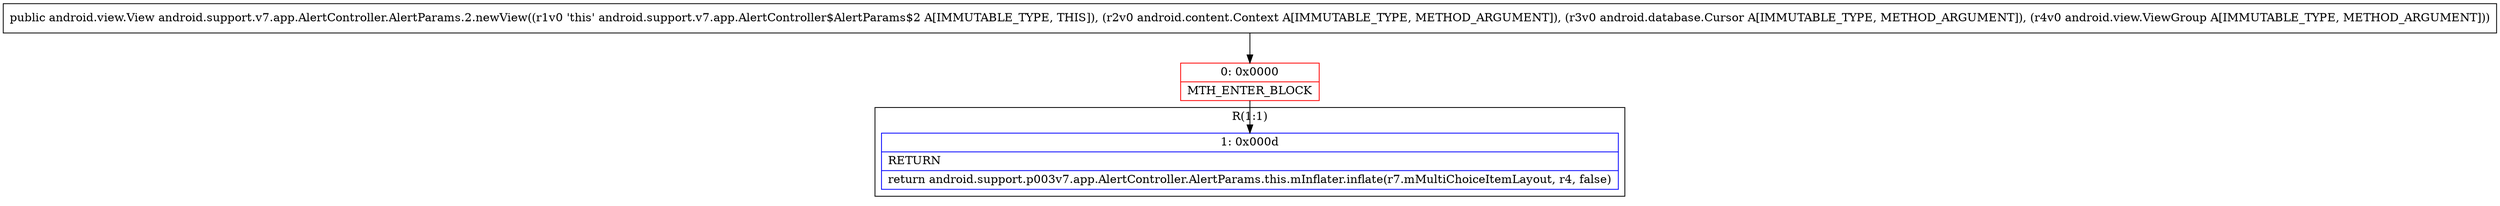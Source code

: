 digraph "CFG forandroid.support.v7.app.AlertController.AlertParams.2.newView(Landroid\/content\/Context;Landroid\/database\/Cursor;Landroid\/view\/ViewGroup;)Landroid\/view\/View;" {
subgraph cluster_Region_226538820 {
label = "R(1:1)";
node [shape=record,color=blue];
Node_1 [shape=record,label="{1\:\ 0x000d|RETURN\l|return android.support.p003v7.app.AlertController.AlertParams.this.mInflater.inflate(r7.mMultiChoiceItemLayout, r4, false)\l}"];
}
Node_0 [shape=record,color=red,label="{0\:\ 0x0000|MTH_ENTER_BLOCK\l}"];
MethodNode[shape=record,label="{public android.view.View android.support.v7.app.AlertController.AlertParams.2.newView((r1v0 'this' android.support.v7.app.AlertController$AlertParams$2 A[IMMUTABLE_TYPE, THIS]), (r2v0 android.content.Context A[IMMUTABLE_TYPE, METHOD_ARGUMENT]), (r3v0 android.database.Cursor A[IMMUTABLE_TYPE, METHOD_ARGUMENT]), (r4v0 android.view.ViewGroup A[IMMUTABLE_TYPE, METHOD_ARGUMENT])) }"];
MethodNode -> Node_0;
Node_0 -> Node_1;
}

